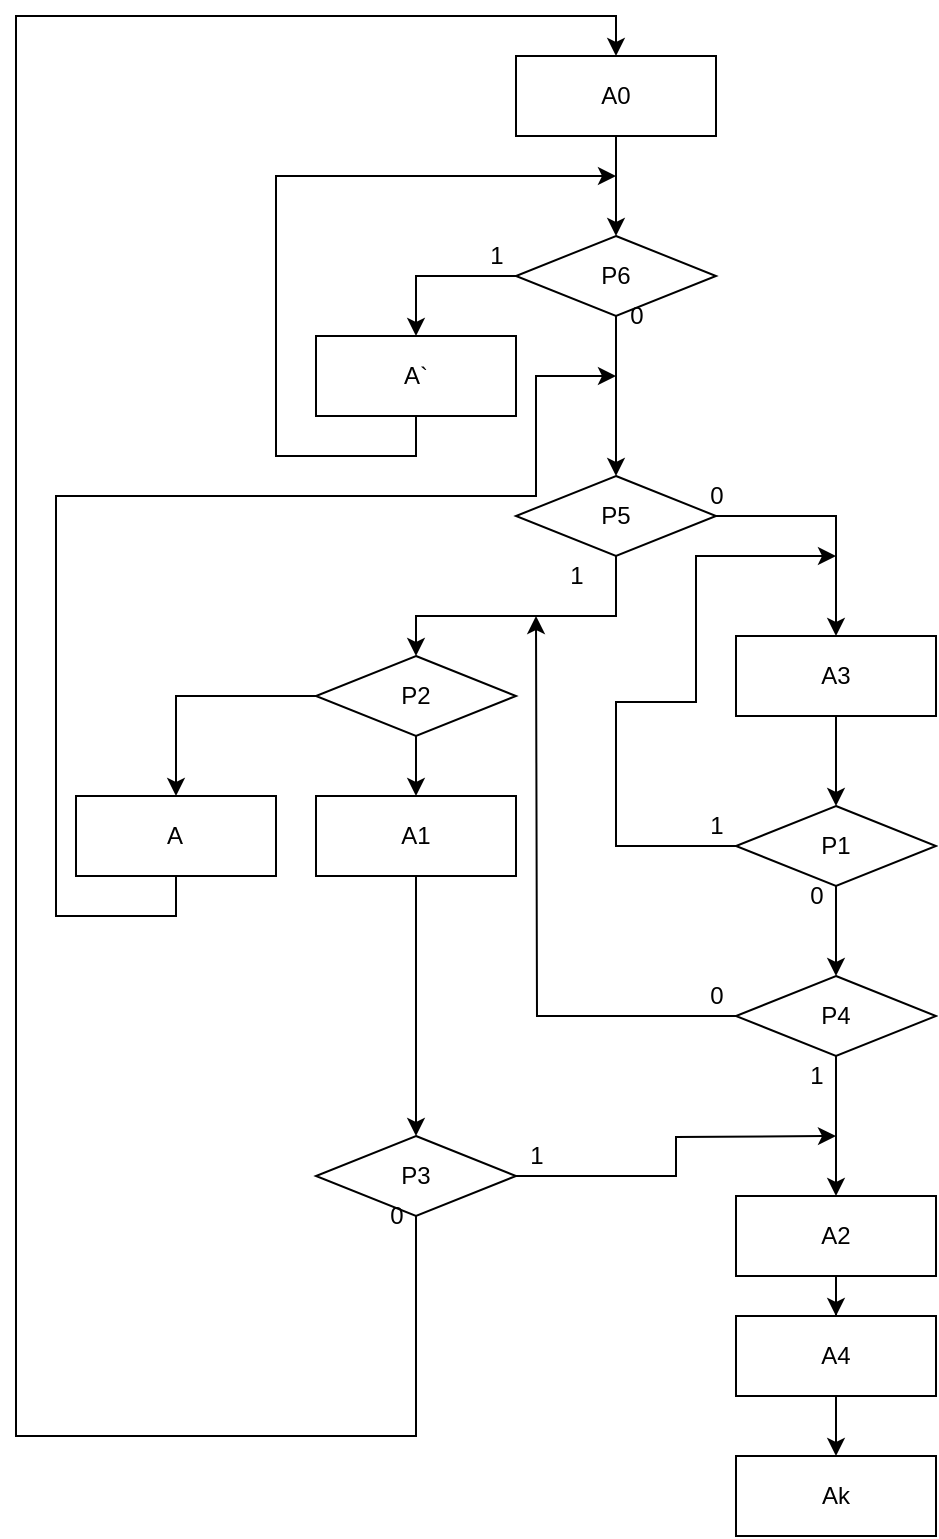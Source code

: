 <mxfile version="13.2.1" type="device"><diagram id="uamRNxq47Af0D2fONTm7" name="Страница 1"><mxGraphModel dx="1239" dy="784" grid="1" gridSize="10" guides="1" tooltips="1" connect="1" arrows="1" fold="1" page="1" pageScale="1" pageWidth="827" pageHeight="1169" math="0" shadow="0"><root><mxCell id="0"/><mxCell id="1" parent="0"/><mxCell id="LzaG5TfhmPwik22j1KA_-3" style="edgeStyle=orthogonalEdgeStyle;rounded=0;orthogonalLoop=1;jettySize=auto;html=1;exitX=0.5;exitY=1;exitDx=0;exitDy=0;entryX=0.5;entryY=0;entryDx=0;entryDy=0;" edge="1" parent="1" source="LzaG5TfhmPwik22j1KA_-1" target="LzaG5TfhmPwik22j1KA_-2"><mxGeometry relative="1" as="geometry"/></mxCell><mxCell id="LzaG5TfhmPwik22j1KA_-1" value="A0" style="rounded=0;whiteSpace=wrap;html=1;" vertex="1" parent="1"><mxGeometry x="140" y="190" width="100" height="40" as="geometry"/></mxCell><mxCell id="LzaG5TfhmPwik22j1KA_-5" style="edgeStyle=orthogonalEdgeStyle;rounded=0;orthogonalLoop=1;jettySize=auto;html=1;exitX=0;exitY=0.5;exitDx=0;exitDy=0;" edge="1" parent="1" source="LzaG5TfhmPwik22j1KA_-2" target="LzaG5TfhmPwik22j1KA_-4"><mxGeometry relative="1" as="geometry"/></mxCell><mxCell id="LzaG5TfhmPwik22j1KA_-9" value="" style="edgeStyle=orthogonalEdgeStyle;rounded=0;orthogonalLoop=1;jettySize=auto;html=1;" edge="1" parent="1" source="LzaG5TfhmPwik22j1KA_-2" target="LzaG5TfhmPwik22j1KA_-8"><mxGeometry relative="1" as="geometry"/></mxCell><mxCell id="LzaG5TfhmPwik22j1KA_-2" value="P6" style="rhombus;whiteSpace=wrap;html=1;" vertex="1" parent="1"><mxGeometry x="140" y="280" width="100" height="40" as="geometry"/></mxCell><mxCell id="LzaG5TfhmPwik22j1KA_-13" style="edgeStyle=orthogonalEdgeStyle;rounded=0;orthogonalLoop=1;jettySize=auto;html=1;exitX=1;exitY=0.5;exitDx=0;exitDy=0;entryX=0.5;entryY=0;entryDx=0;entryDy=0;" edge="1" parent="1" source="LzaG5TfhmPwik22j1KA_-8" target="LzaG5TfhmPwik22j1KA_-12"><mxGeometry relative="1" as="geometry"/></mxCell><mxCell id="LzaG5TfhmPwik22j1KA_-15" value="" style="edgeStyle=orthogonalEdgeStyle;rounded=0;orthogonalLoop=1;jettySize=auto;html=1;" edge="1" parent="1" source="LzaG5TfhmPwik22j1KA_-8" target="LzaG5TfhmPwik22j1KA_-14"><mxGeometry relative="1" as="geometry"><Array as="points"><mxPoint x="190" y="470"/><mxPoint x="90" y="470"/></Array></mxGeometry></mxCell><mxCell id="LzaG5TfhmPwik22j1KA_-8" value="P5" style="rhombus;whiteSpace=wrap;html=1;" vertex="1" parent="1"><mxGeometry x="140" y="400" width="100" height="40" as="geometry"/></mxCell><mxCell id="LzaG5TfhmPwik22j1KA_-17" value="" style="edgeStyle=orthogonalEdgeStyle;rounded=0;orthogonalLoop=1;jettySize=auto;html=1;" edge="1" parent="1" source="LzaG5TfhmPwik22j1KA_-14" target="LzaG5TfhmPwik22j1KA_-46"><mxGeometry relative="1" as="geometry"><mxPoint x="-40" y="510" as="targetPoint"/></mxGeometry></mxCell><mxCell id="LzaG5TfhmPwik22j1KA_-33" style="edgeStyle=orthogonalEdgeStyle;rounded=0;orthogonalLoop=1;jettySize=auto;html=1;exitX=0.5;exitY=1;exitDx=0;exitDy=0;" edge="1" parent="1" source="LzaG5TfhmPwik22j1KA_-14" target="LzaG5TfhmPwik22j1KA_-32"><mxGeometry relative="1" as="geometry"/></mxCell><mxCell id="LzaG5TfhmPwik22j1KA_-14" value="P2" style="rhombus;whiteSpace=wrap;html=1;" vertex="1" parent="1"><mxGeometry x="40" y="490" width="100" height="40" as="geometry"/></mxCell><mxCell id="LzaG5TfhmPwik22j1KA_-6" style="edgeStyle=orthogonalEdgeStyle;rounded=0;orthogonalLoop=1;jettySize=auto;html=1;exitX=0.5;exitY=1;exitDx=0;exitDy=0;" edge="1" parent="1" source="LzaG5TfhmPwik22j1KA_-4"><mxGeometry relative="1" as="geometry"><mxPoint x="190" y="250" as="targetPoint"/><Array as="points"><mxPoint x="90" y="390"/><mxPoint x="20" y="390"/><mxPoint x="20" y="250"/></Array></mxGeometry></mxCell><mxCell id="LzaG5TfhmPwik22j1KA_-4" value="A`" style="rounded=0;whiteSpace=wrap;html=1;" vertex="1" parent="1"><mxGeometry x="40" y="330" width="100" height="40" as="geometry"/></mxCell><mxCell id="LzaG5TfhmPwik22j1KA_-7" value="1" style="text;html=1;align=center;verticalAlign=middle;resizable=0;points=[];autosize=1;" vertex="1" parent="1"><mxGeometry x="120" y="280" width="20" height="20" as="geometry"/></mxCell><mxCell id="LzaG5TfhmPwik22j1KA_-11" value="0" style="text;html=1;align=center;verticalAlign=middle;resizable=0;points=[];autosize=1;" vertex="1" parent="1"><mxGeometry x="190" y="310" width="20" height="20" as="geometry"/></mxCell><mxCell id="LzaG5TfhmPwik22j1KA_-21" style="edgeStyle=orthogonalEdgeStyle;rounded=0;orthogonalLoop=1;jettySize=auto;html=1;exitX=0.5;exitY=1;exitDx=0;exitDy=0;" edge="1" parent="1" source="LzaG5TfhmPwik22j1KA_-12" target="LzaG5TfhmPwik22j1KA_-20"><mxGeometry relative="1" as="geometry"/></mxCell><mxCell id="LzaG5TfhmPwik22j1KA_-12" value="A3" style="rounded=0;whiteSpace=wrap;html=1;" vertex="1" parent="1"><mxGeometry x="250" y="480" width="100" height="40" as="geometry"/></mxCell><mxCell id="LzaG5TfhmPwik22j1KA_-18" value="1" style="text;html=1;align=center;verticalAlign=middle;resizable=0;points=[];autosize=1;" vertex="1" parent="1"><mxGeometry x="160" y="440" width="20" height="20" as="geometry"/></mxCell><mxCell id="LzaG5TfhmPwik22j1KA_-19" value="0" style="text;html=1;align=center;verticalAlign=middle;resizable=0;points=[];autosize=1;" vertex="1" parent="1"><mxGeometry x="230" y="400" width="20" height="20" as="geometry"/></mxCell><mxCell id="LzaG5TfhmPwik22j1KA_-22" style="edgeStyle=orthogonalEdgeStyle;rounded=0;orthogonalLoop=1;jettySize=auto;html=1;exitX=0;exitY=0.5;exitDx=0;exitDy=0;" edge="1" parent="1" source="LzaG5TfhmPwik22j1KA_-20"><mxGeometry relative="1" as="geometry"><mxPoint x="300" y="440" as="targetPoint"/><Array as="points"><mxPoint x="190" y="585"/><mxPoint x="190" y="513"/><mxPoint x="230" y="513"/><mxPoint x="230" y="440"/></Array></mxGeometry></mxCell><mxCell id="LzaG5TfhmPwik22j1KA_-25" value="" style="edgeStyle=orthogonalEdgeStyle;rounded=0;orthogonalLoop=1;jettySize=auto;html=1;" edge="1" parent="1" source="LzaG5TfhmPwik22j1KA_-20" target="LzaG5TfhmPwik22j1KA_-24"><mxGeometry relative="1" as="geometry"/></mxCell><mxCell id="LzaG5TfhmPwik22j1KA_-20" value="P1" style="rhombus;whiteSpace=wrap;html=1;" vertex="1" parent="1"><mxGeometry x="250" y="565" width="100" height="40" as="geometry"/></mxCell><mxCell id="LzaG5TfhmPwik22j1KA_-27" style="edgeStyle=orthogonalEdgeStyle;rounded=0;orthogonalLoop=1;jettySize=auto;html=1;exitX=0.5;exitY=1;exitDx=0;exitDy=0;" edge="1" parent="1" source="LzaG5TfhmPwik22j1KA_-24" target="LzaG5TfhmPwik22j1KA_-26"><mxGeometry relative="1" as="geometry"/></mxCell><mxCell id="LzaG5TfhmPwik22j1KA_-28" style="edgeStyle=orthogonalEdgeStyle;rounded=0;orthogonalLoop=1;jettySize=auto;html=1;exitX=0;exitY=0.5;exitDx=0;exitDy=0;" edge="1" parent="1" source="LzaG5TfhmPwik22j1KA_-24"><mxGeometry relative="1" as="geometry"><mxPoint x="150" y="470" as="targetPoint"/></mxGeometry></mxCell><mxCell id="LzaG5TfhmPwik22j1KA_-24" value="P4" style="rhombus;whiteSpace=wrap;html=1;" vertex="1" parent="1"><mxGeometry x="250" y="650" width="100" height="40" as="geometry"/></mxCell><mxCell id="LzaG5TfhmPwik22j1KA_-23" value="1" style="text;html=1;align=center;verticalAlign=middle;resizable=0;points=[];autosize=1;" vertex="1" parent="1"><mxGeometry x="230" y="565" width="20" height="20" as="geometry"/></mxCell><mxCell id="LzaG5TfhmPwik22j1KA_-43" value="" style="edgeStyle=orthogonalEdgeStyle;rounded=0;orthogonalLoop=1;jettySize=auto;html=1;" edge="1" parent="1" source="LzaG5TfhmPwik22j1KA_-26" target="LzaG5TfhmPwik22j1KA_-42"><mxGeometry relative="1" as="geometry"/></mxCell><mxCell id="LzaG5TfhmPwik22j1KA_-26" value="A2" style="rounded=0;whiteSpace=wrap;html=1;" vertex="1" parent="1"><mxGeometry x="250" y="760" width="100" height="40" as="geometry"/></mxCell><mxCell id="LzaG5TfhmPwik22j1KA_-45" value="" style="edgeStyle=orthogonalEdgeStyle;rounded=0;orthogonalLoop=1;jettySize=auto;html=1;" edge="1" parent="1" source="LzaG5TfhmPwik22j1KA_-42" target="LzaG5TfhmPwik22j1KA_-44"><mxGeometry relative="1" as="geometry"/></mxCell><mxCell id="LzaG5TfhmPwik22j1KA_-42" value="A4" style="rounded=0;whiteSpace=wrap;html=1;" vertex="1" parent="1"><mxGeometry x="250" y="820" width="100" height="40" as="geometry"/></mxCell><mxCell id="LzaG5TfhmPwik22j1KA_-44" value="Ak" style="rounded=0;whiteSpace=wrap;html=1;" vertex="1" parent="1"><mxGeometry x="250" y="890" width="100" height="40" as="geometry"/></mxCell><mxCell id="LzaG5TfhmPwik22j1KA_-29" value="1" style="text;html=1;align=center;verticalAlign=middle;resizable=0;points=[];autosize=1;" vertex="1" parent="1"><mxGeometry x="280" y="690" width="20" height="20" as="geometry"/></mxCell><mxCell id="LzaG5TfhmPwik22j1KA_-30" value="0" style="text;html=1;align=center;verticalAlign=middle;resizable=0;points=[];autosize=1;" vertex="1" parent="1"><mxGeometry x="230" y="650" width="20" height="20" as="geometry"/></mxCell><mxCell id="LzaG5TfhmPwik22j1KA_-31" value="0" style="text;html=1;align=center;verticalAlign=middle;resizable=0;points=[];autosize=1;" vertex="1" parent="1"><mxGeometry x="280" y="600" width="20" height="20" as="geometry"/></mxCell><mxCell id="LzaG5TfhmPwik22j1KA_-35" style="edgeStyle=orthogonalEdgeStyle;rounded=0;orthogonalLoop=1;jettySize=auto;html=1;exitX=0.5;exitY=1;exitDx=0;exitDy=0;" edge="1" parent="1" source="LzaG5TfhmPwik22j1KA_-32" target="LzaG5TfhmPwik22j1KA_-34"><mxGeometry relative="1" as="geometry"/></mxCell><mxCell id="LzaG5TfhmPwik22j1KA_-32" value="A1" style="rounded=0;whiteSpace=wrap;html=1;" vertex="1" parent="1"><mxGeometry x="40" y="560" width="100" height="40" as="geometry"/></mxCell><mxCell id="LzaG5TfhmPwik22j1KA_-36" style="edgeStyle=orthogonalEdgeStyle;rounded=0;orthogonalLoop=1;jettySize=auto;html=1;exitX=1;exitY=0.5;exitDx=0;exitDy=0;" edge="1" parent="1" source="LzaG5TfhmPwik22j1KA_-34"><mxGeometry relative="1" as="geometry"><mxPoint x="300" y="730" as="targetPoint"/></mxGeometry></mxCell><mxCell id="LzaG5TfhmPwik22j1KA_-40" style="edgeStyle=orthogonalEdgeStyle;rounded=0;orthogonalLoop=1;jettySize=auto;html=1;exitX=0.5;exitY=1;exitDx=0;exitDy=0;entryX=0.5;entryY=0;entryDx=0;entryDy=0;" edge="1" parent="1" source="LzaG5TfhmPwik22j1KA_-34" target="LzaG5TfhmPwik22j1KA_-1"><mxGeometry relative="1" as="geometry"><Array as="points"><mxPoint x="90" y="880"/><mxPoint x="-110" y="880"/><mxPoint x="-110" y="170"/><mxPoint x="190" y="170"/></Array></mxGeometry></mxCell><mxCell id="LzaG5TfhmPwik22j1KA_-34" value="P3" style="rhombus;whiteSpace=wrap;html=1;" vertex="1" parent="1"><mxGeometry x="40" y="730" width="100" height="40" as="geometry"/></mxCell><mxCell id="LzaG5TfhmPwik22j1KA_-37" value="1" style="text;html=1;align=center;verticalAlign=middle;resizable=0;points=[];autosize=1;" vertex="1" parent="1"><mxGeometry x="140" y="730" width="20" height="20" as="geometry"/></mxCell><mxCell id="LzaG5TfhmPwik22j1KA_-41" value="0" style="text;html=1;align=center;verticalAlign=middle;resizable=0;points=[];autosize=1;" vertex="1" parent="1"><mxGeometry x="70" y="760" width="20" height="20" as="geometry"/></mxCell><mxCell id="LzaG5TfhmPwik22j1KA_-47" style="edgeStyle=orthogonalEdgeStyle;rounded=0;orthogonalLoop=1;jettySize=auto;html=1;exitX=0.5;exitY=1;exitDx=0;exitDy=0;" edge="1" parent="1" source="LzaG5TfhmPwik22j1KA_-46"><mxGeometry relative="1" as="geometry"><mxPoint x="190" y="350" as="targetPoint"/><Array as="points"><mxPoint x="-30" y="620"/><mxPoint x="-90" y="620"/><mxPoint x="-90" y="410"/><mxPoint x="150" y="410"/><mxPoint x="150" y="350"/></Array></mxGeometry></mxCell><mxCell id="LzaG5TfhmPwik22j1KA_-46" value="A``" style="rounded=0;whiteSpace=wrap;html=1;" vertex="1" parent="1"><mxGeometry x="-80" y="560" width="100" height="40" as="geometry"/></mxCell></root></mxGraphModel></diagram></mxfile>